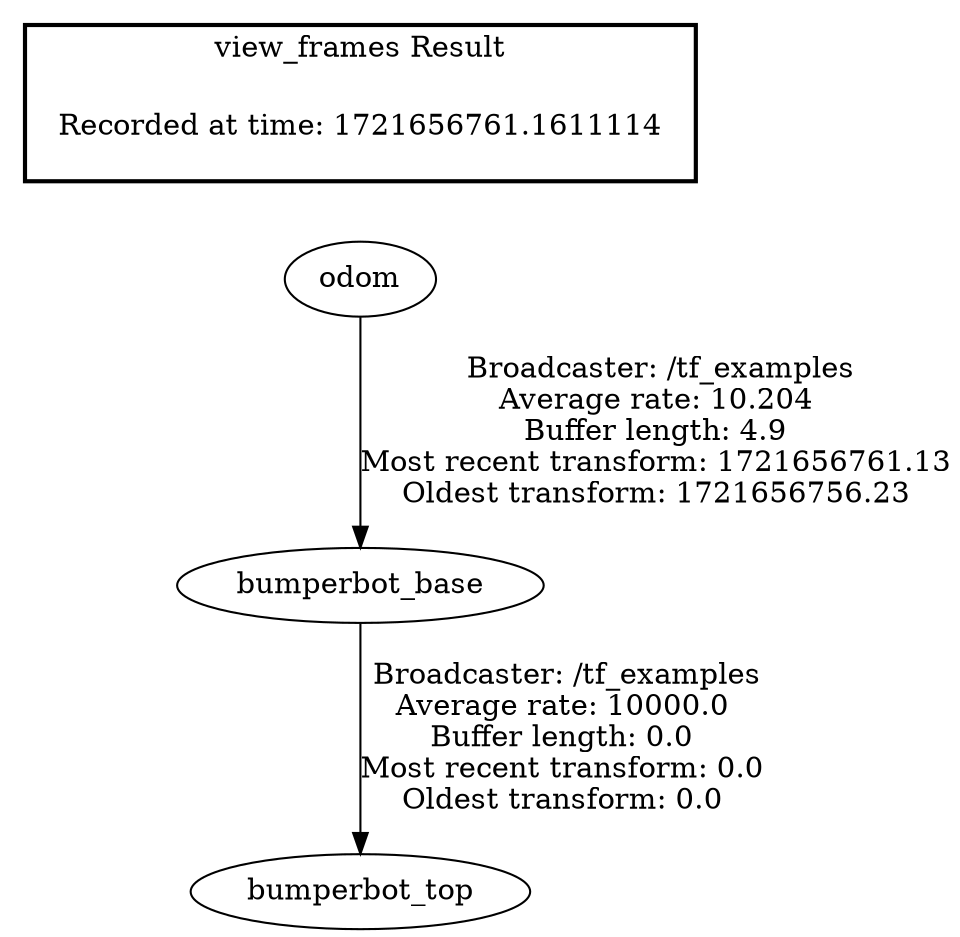 digraph G {
"bumperbot_base" -> "bumperbot_top"[label=" Broadcaster: /tf_examples\nAverage rate: 10000.0\nBuffer length: 0.0\nMost recent transform: 0.0\nOldest transform: 0.0\n"];
"odom" -> "bumperbot_base"[label=" Broadcaster: /tf_examples\nAverage rate: 10.204\nBuffer length: 4.9\nMost recent transform: 1721656761.13\nOldest transform: 1721656756.23\n"];
edge [style=invis];
 subgraph cluster_legend { style=bold; color=black; label ="view_frames Result";
"Recorded at time: 1721656761.1611114"[ shape=plaintext ] ;
}->"odom";
}